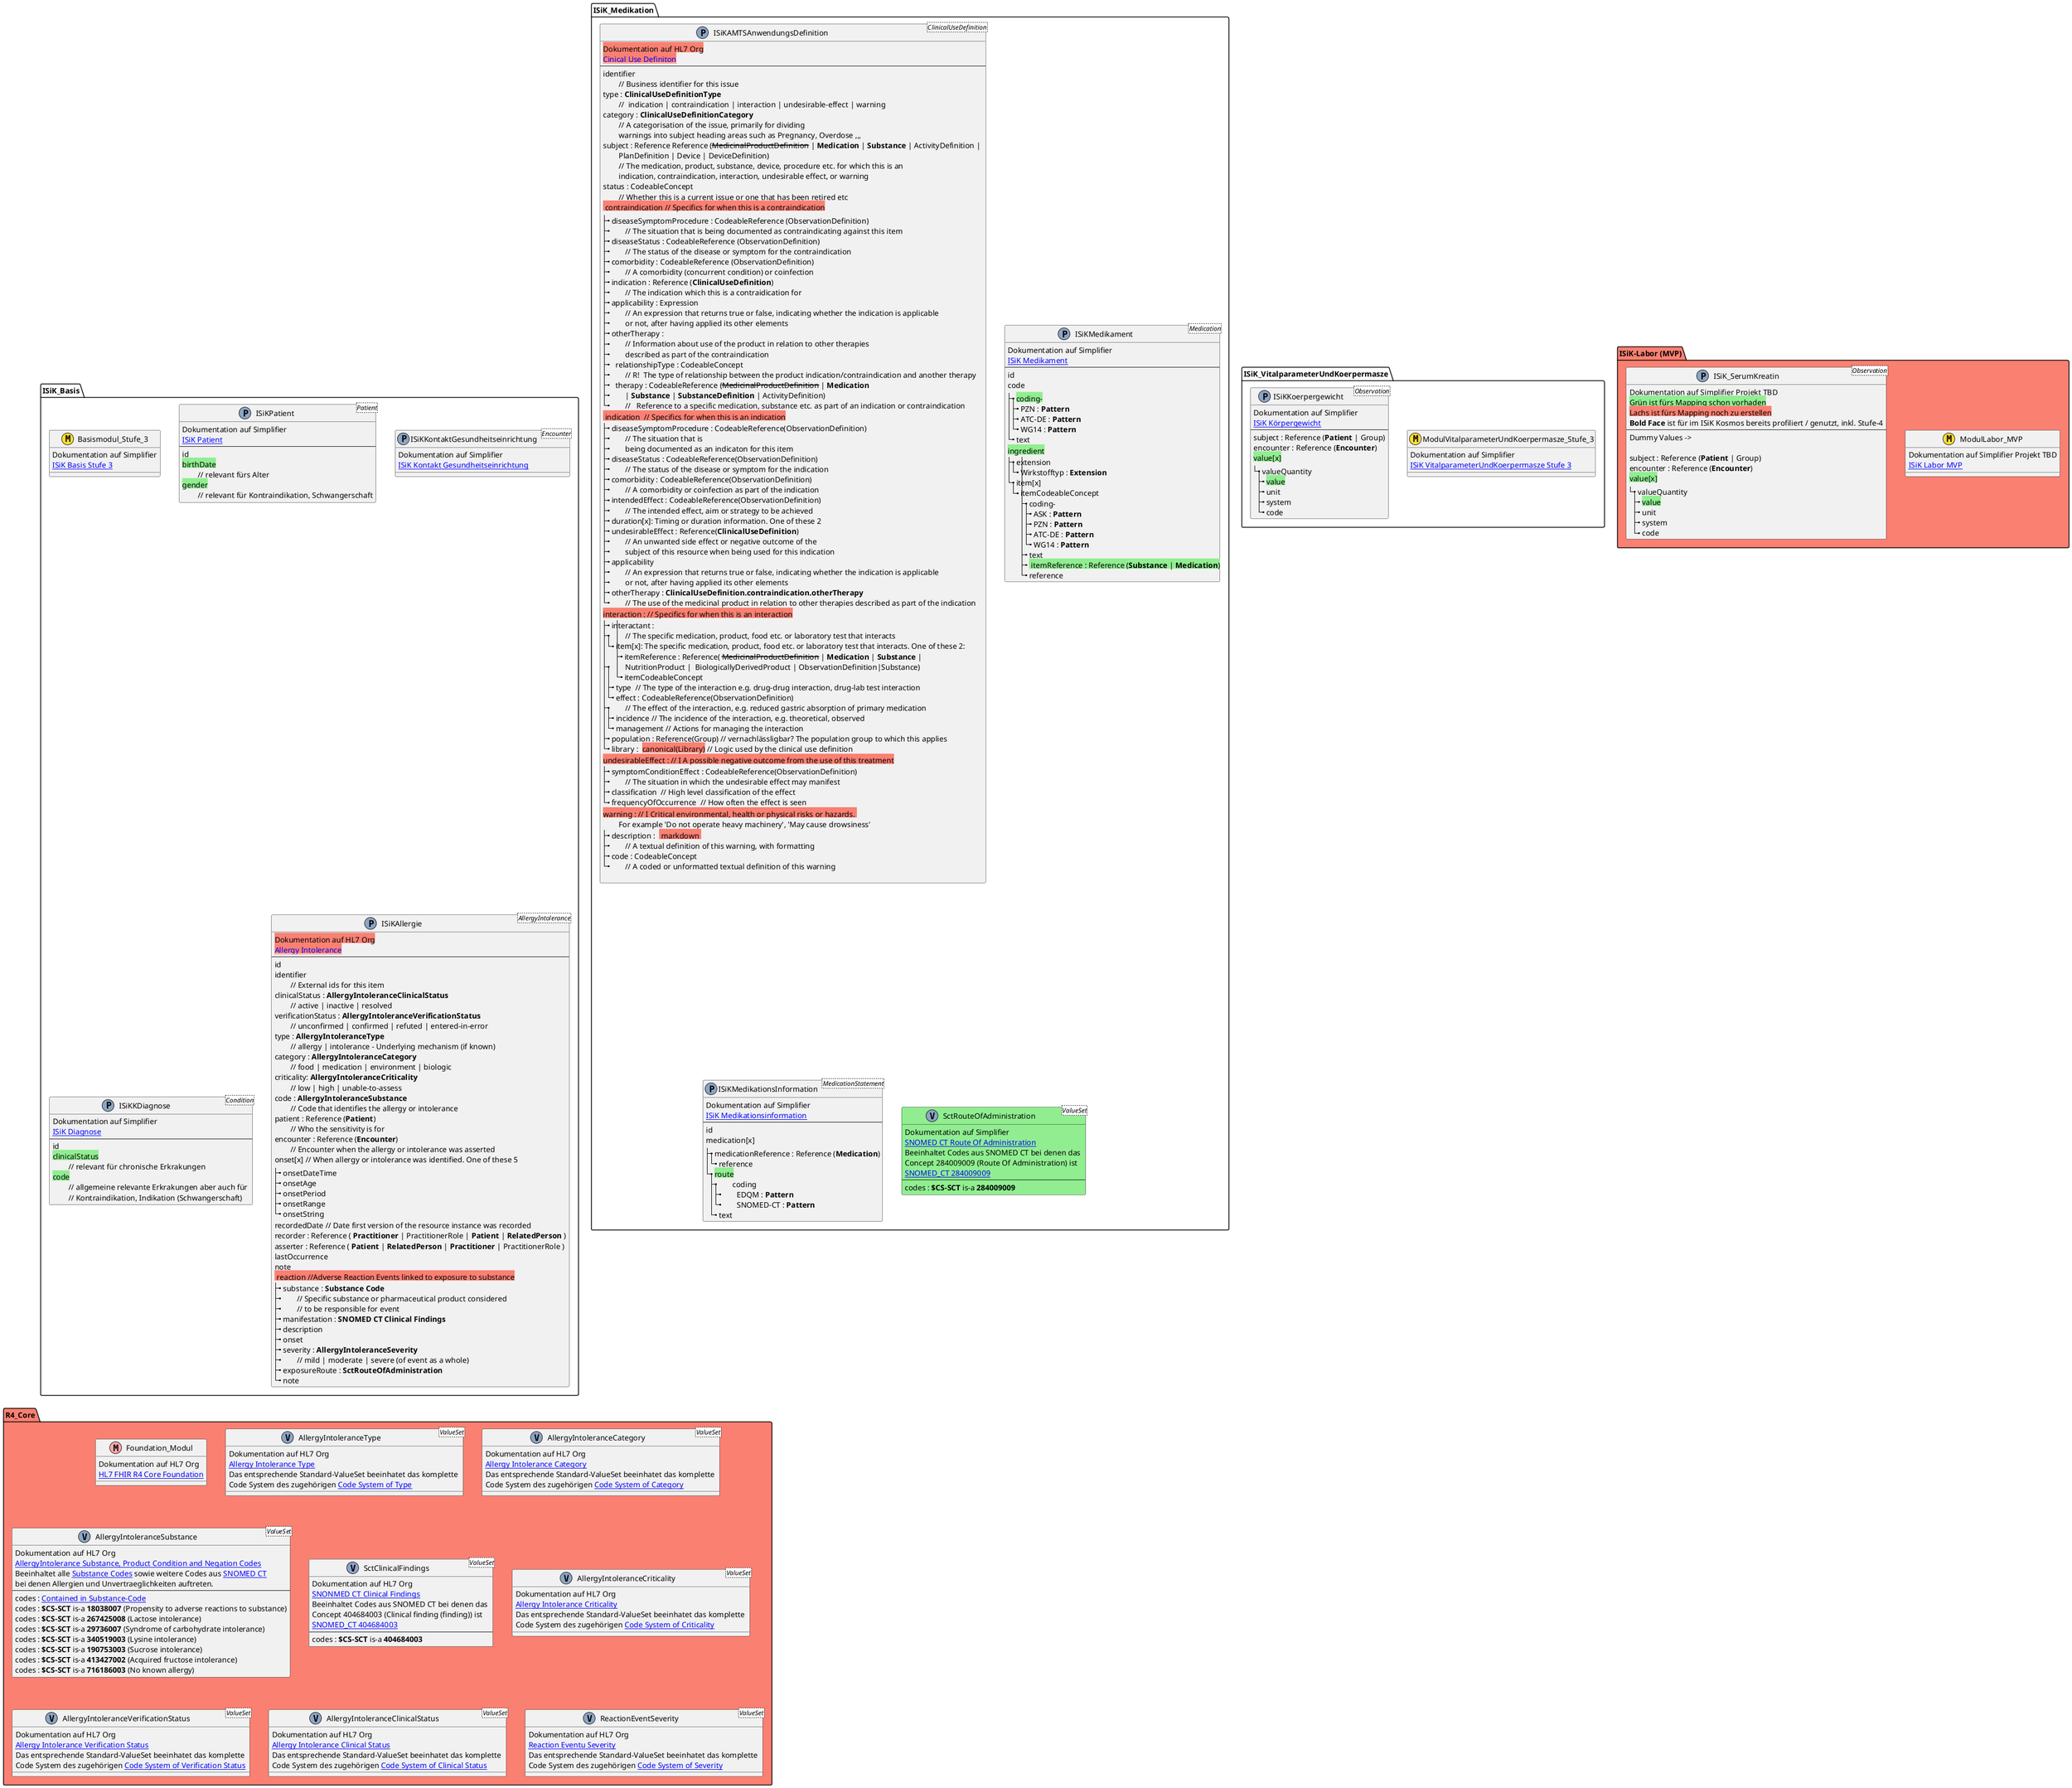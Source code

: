 @startuml amts_infomodell

' verhindere Probleme mit gewinkelten Krähenfüßen
'skinparam linetype ortho
 
' package Dummy{
' Entität01 }|..|| Entität02
' Entität03 }o..o| Entität04
' Entität05 ||--o{ Entität06
' Entität07 |o--|| Entität08
' }
 
 ' TODO:
 ' Vervollständigen im Sinne von: https://github.com/gematik/spec-ISiK-Medikation/blob/rc/main-stufe-4/Material/docs/Medikation%20Abgleich%20bestehende%20Spezifikationen.xlsx

namespace ISiK_VitalparameterUndKoerpermasze {
   class ModulVitalparameterUndKoerpermasze_Stufe_3 <<(M,#FFDC36)>>{
      Dokumentation auf Simplifier 
      [[https://simplifier.net/isik-vitalparameter-und-koerpermasze-v3/~introduction ISiK VitalparameterUndKoerpermasze Stufe 3]]
   }
   class ISiKKoerpergewicht <Observation><<(P,#8DA5C4)>>{
      Dokumentation auf Simplifier 
      [[https://simplifier.net/isik-vitalparameter-und-koerpermasze-v3/isikkoerpergewicht ISiK Körpergewicht]]
      ---
      subject : Reference (**Patient** | Group)
      encounter : Reference (**Encounter**)
      <back:LightGreen>value[x]</back>
      |_ valueQuantity
         |_ <back:LightGreen>value</back>
         |_ unit
         |_ system
         |_ code
   }
}

namespace ISiK_Basis {
   class Basismodul_Stufe_3 <<(M,#FFDC36)>>{
      Dokumentation auf Simplifier 
      [[https://simplifier.net/isik-basis-v3/~introduction ISiK Basis Stufe 3]]
   }
   class ISiKPatient <Patient><<(P,#8DA5C4)>>{
      Dokumentation auf Simplifier 
      [[https://simplifier.net/isik-basis-v3/isikpatient ISiK Patient]]
      ---
      id
      <back:LightGreen>birthDate</back> \n\t// relevant fürs Alter
      <back:LightGreen>gender</back> \n\t// relevant für Kontraindikation, Schwangerschaft
   }
   class ISiKKontaktGesundheitseinrichtung <Encounter><<(P,#8DA5C4)>>{
      Dokumentation auf Simplifier 
      [[https://simplifier.net/isik-basis-v3/isikkontaktgesundheitseinrichtung ISiK Kontakt Gesundheitseinrichtung]]
   }
   class ISiKKDiagnose <Condition><<(P,#8DA5C4)>>{
      Dokumentation auf Simplifier 
      [[https://simplifier.net/isik-basis-v3/isikdiagnose ISiK Diagnose]]
      ---
      id
      <back:LightGreen>clinicalStatus</back> \n\t// relevant für chronische Erkrakungen
      <back:LightGreen>code</back> \n\t// allgemeine relevante Erkrakungen aber auch für \n\t// Kontraindikation, Indikation (Schwangerschaft)
   }
   
   class  ISiKAllergie <AllergyIntolerance><<(P,#8DA5C4)>>{
      <back:Salmon>Dokumentation auf HL7 Org
      <back:Salmon>[[https://www.hl7.org/fhir/R4/allergyintolerance.html Allergy Intolerance]]
      ---
      id
      identifier           \n\t// External ids for this item
      clinicalStatus : **AllergyIntoleranceClinicalStatus**       \n\t// active | inactive | resolved
      verificationStatus : **AllergyIntoleranceVerificationStatus**  \n\t// unconfirmed | confirmed | refuted | entered-in-error
      type : **AllergyIntoleranceType** \n\t// allergy | intolerance - Underlying mechanism (if known)
      category : **AllergyIntoleranceCategory** \n\t// food | medication | environment | biologic
      criticality: **AllergyIntoleranceCriticality** \n\t// low | high | unable-to-assess
      code : **AllergyIntoleranceSubstance** \n\t// Code that identifies the allergy or intolerance
      patient : Reference (**Patient**) \n\t// Who the sensitivity is for
      encounter : Reference (**Encounter**) \n\t// Encounter when the allergy or intolerance was asserted
      onset[x] // When allergy or intolerance was identified. One of these 5
      |_ onsetDateTime
      |_ onsetAge
      |_ onsetPeriod
      |_ onsetRange
      |_ onsetString
      recordedDate // Date first version of the resource instance was recorded
      recorder : Reference ( **Practitioner** | PractitionerRole | **Patient** | **RelatedPerson** )	
      asserter : Reference ( **Patient** | **RelatedPerson** | **Practitioner** | PractitionerRole )
      lastOccurrence
      note 
      <back:Salmon> reaction //Adverse Reaction Events linked to exposure to substance
      |_ substance : **Substance Code** \n\t// Specific substance or pharmaceutical product considered \n\t// to be responsible for event
      |_ manifestation : **SNOMED CT Clinical Findings**
      |_ description
      |_ onset
      |_ severity : **AllergyIntoleranceSeverity**	\n\t// mild | moderate | severe (of event as a whole)
      |_ exposureRoute : **SctRouteOfAdministration**
      |_ note
   }

   'class  ISiKChronischeNierenerkrankung <Condotion><<(P,#8DA5C4)>>{
   '   Beispielhafte Profilierung der US-Core Condition im Rahmen der \n Multiple Chronic Conditions (MCC) eCare Plan, veröffentlicht mit HL7 
   '   [[https://trifolia-fhir.lantanagroup.com/igs/lantana_hapi_r4/MCC-IG/StructureDefinition-ChronicKidneyDisease.html Chronic Kidney Disease Condition]]
   '   [[https://trifolia-fhir.lantanagroup.com/igs/lantana_hapi_r4/MCC-IG/Condition-f202.html Chronic Kidney Disease Beispiel]]
   '   ---
   '}

}

namespace ISiK_Medikation {

   class  ISiKAMTSAnwendungsDefinition <ClinicalUseDefinition><<(P,#8DA5C4)>>{
      <back:Salmon>Dokumentation auf HL7 Org
      <back:Salmon>[[https://hl7.org/fhir/R4B/clinicalusedefinition.html Cinical Use Definiton]]
      ---
      identifier  \n\t// Business identifier for this issue
      type : **ClinicalUseDefinitionType** \n\t//  indication | contraindication | interaction | undesirable-effect | warning
      category : **ClinicalUseDefinitionCategory** \n\t// A categorisation of the issue, primarily for dividing \n\twarnings into subject heading areas such as Pregnancy, Overdose ,,,
      subject : Reference Reference (<s>MedicinalProductDefinition</s> | **Medication** | **Substance** | ActivityDefinition | \n\tPlanDefinition | Device | DeviceDefinition) \n\t// The medication, product, substance, device, procedure etc. for which this is an \n\tindication, contraindication, interaction, undesirable effect, or warning
      status : CodeableConcept \n\t// Whether this is a current issue or one that has been retired etc
      <back:Salmon> contraindication // Specifics for when this is a contraindication
      |_ diseaseSymptomProcedure : CodeableReference (ObservationDefinition) \n\t// The situation that is being documented as contraindicating against this item
      |_ diseaseStatus : CodeableReference (ObservationDefinition) \n\t// The status of the disease or symptom for the contraindication
      |_ comorbidity : CodeableReference (ObservationDefinition) \n\t// A comorbidity (concurrent condition) or coinfection
      |_ indication : Reference (**ClinicalUseDefinition**) \n\t// The indication which this is a contraidication for
      |_ applicability : Expression \n\t// An expression that returns true or false, indicating whether the indication is applicable \n\tor not, after having applied its other elements
      |_ otherTherapy : \n\t// Information about use of the product in relation to other therapies \n\tdescribed as part of the contraindication
      |_   relationshipType : CodeableConcept \n\t// R!  The type of relationship between the product indication/contraindication and another therapy
      |_   therapy : CodeableReference (<s>MedicinalProductDefinition</s> | **Medication** \n\t| **Substance** | **SubstanceDefinition** | ActivityDefinition) \n\t//   Reference to a specific medication, substance etc. as part of an indication or contraindication
      <back:Salmon> indication  // Specifics for when this is an indication
      |_ diseaseSymptomProcedure : CodeableReference(ObservationDefinition) \n\t// The situation that is \n\tbeing documented as an indicaton for this item
      |_ diseaseStatus : CodeableReference(ObservationDefinition) \n\t// The status of the disease or symptom for the indication
      |_ comorbidity : CodeableReference(ObservationDefinition) \n\t// A comorbidity or coinfection as part of the indication
      |_ intendedEffect : CodeableReference(ObservationDefinition) \n\t// The intended effect, aim or strategy to be achieved
      |_ duration[x]: Timing or duration information. One of these 2
      |_ undesirableEffect : Reference(**ClinicalUseDefinition**) \n\t// An unwanted side effect or negative outcome of the \n\tsubject of this resource when being used for this indication
      |_ applicability  \n\t// An expression that returns true or false, indicating whether the indication is applicable \n\tor not, after having applied its other elements
      |_ otherTherapy : **ClinicalUseDefinition.contraindication.otherTherapy**  \n\t// The use of the medicinal product in relation to other therapies described as part of the indication
      <back:Salmon>interaction : // Specifics for when this is an interaction
      |_ interactant : \n\t// The specific medication, product, food etc. or laboratory test that interacts
         |_ item[x]: The specific medication, product, food etc. or laboratory test that interacts. One of these 2:
            |_ itemReference : Reference( <s>MedicinalProductDefinition</s> | **Medication** | **Substance** | \n\tNutritionProduct |  BiologicallyDerivedProduct | ObservationDefinition|Substance)
            |_ itemCodeableConcept  
         |_ type  // The type of the interaction e.g. drug-drug interaction, drug-lab test interaction
         |_ effect : CodeableReference(ObservationDefinition) \n\t// The effect of the interaction, e.g. reduced gastric absorption of primary medication
         |_ incidence // The incidence of the interaction, e.g. theoretical, observed
         |_ management // Actions for managing the interaction
      |_ population : Reference(Group) // vernachlässligbar? The population group to which this applies
      |_ library :  <back:Salmon>canonical(Library)</back> // Logic used by the clinical use definition
      <back:Salmon>undesirableEffect : // I A possible negative outcome from the use of this treatment
      |_ symptomConditionEffect : CodeableReference(ObservationDefinition) \n\t// The situation in which the undesirable effect may manifest
      |_ classification  // High level classification of the effect
      |_ frequencyOfOccurrence  // How often the effect is seen
      <back:Salmon>warning : // I Critical environmental, health or physical risks or hazards. \n\tFor example 'Do not operate heavy machinery', 'May cause drowsiness'
      |_ description :  <back:Salmon> markdown </back> \n\t// A textual definition of this warning, with formatting
      |_ code : CodeableConcept \n\t// A coded or unformatted textual definition of this warning
   
   }
   class ISiKMedikament <Medication><<(P,#8DA5C4)>>{
      Dokumentation auf Simplifier 
      [[https://simplifier.net/isik-medikation-v3/isikmedikament ISiK Medikament]]
      --
      id
      code
      |_ <back:LightGreen>coding­</back>
         |_ PZN : **Pattern**
         |_ ATC-DE : **Pattern**
         |_ WG14 : **Pattern**
      |_ text
      <back:LightGreen>ingredient</back>
      |_ extension
         |_ Wirkstofftyp : **Extension**
      |_ item[x]
         |_ itemCodeableConcept
            |_ coding­
               |_ ASK : **Pattern**
               |_ PZN : **Pattern**
               |_ ATC-DE : **Pattern**
               |_ WG14 : **Pattern**
            |_ text
            |_ <back:LightGreen> itemReference : Reference (**Substance** | **Medication**)</back>
            |_ reference
   }
   'ISiKMedikation::itemReference --> ISiKMedikation

   class ISiKMedikationsInformation <MedicationStatement><<(P,#8DA5C4)>>{
       Dokumentation auf Simplifier 
      [[https://simplifier.net/isik-medikation-v3/isikmedikationsinformation ISiK Medikationsinformation]]
      --
      id	
      medication[x]
      |_ medicationReference : Reference (**Medication**)
         |_ reference
      |_ <back:LightGreen>route</back>
         |_	coding
            |_	EDQM : **Pattern**
            |_	SNOMED-CT : **Pattern**
         |_ text
   }
   'ISiKMedikationsInformation::medicationReference ---> ISiKMedikation
   
   class SctRouteOfAdministration <ValueSet><<(V,#8DA5C4)>> #LightGreen{
      Dokumentation auf Simplifier 
      [[https://simplifier.net/isik-medikation-v3/sctrouteofadministration SNOMED CT Route Of Administration]]
      Beeinhaltet Codes aus SNOMED CT bei denen das \nConcept 284009009 (Route Of Administration) ist
      [[https://simplifier.net/packages/hl7.fhir.r4.core/4.0.1/files/80147 SNOMED_CT 284009009]]
      --
      codes : **$CS-SCT** is-a **284009009**
   }
}

package "ISiK-Labor (MVP)" #Salmon{
    class ModulLabor_MVP <<(M,#FFDC36)>>{
      Dokumentation auf Simplifier Projekt TBD
      [[https://simplifier.net/isik-labor-v3/~introduction ISiK Labor MVP]]
   }

   class ISiK_SerumKreatin <Observation><<(P,#8DA5C4)>>{
      Dokumentation auf Simplifier Projekt TBD
      <back:LightGreen>Grün ist fürs Mapping schon vorhaden</back>
      <back:Salmon>Lachs ist fürs Mapping noch zu erstellen</back>
      **Bold Face** ist für im ISiK Kosmos bereits profiliert / genutzt, inkl. Stufe-4
      ---
      Dummy Values ->

      subject : Reference (**Patient** | Group)
      encounter : Reference (**Encounter**)
      <back:LightGreen>value[x]</back>
      |_ valueQuantity
         |_ <back:LightGreen>value</back>
         |_ unit
         |_ system
         |_ code
   }
   'class  ISiKLaborBefund <DiagnosticReport><<(P,#8DA5C4)>>{
   '   Dokumentation auf HL7 Org 
   '   [[http://hl7.org/fhir/R4/diagnosticreport.html Diagnostic Report]]
   '   --
   '   id
   '   identifier \n\t // Business identifier for report
   '   basedOn : Reference (CarePlan | ImmunizationRecommendation | **MedicationRequest** | NutritionOrder | **ServiceRequest**) \n\t // What was requested
   '   status : **DiagnosticReportStatus**   \n\t // z.B. amended | unknow | registered | final +
   '   category \n\t // vernachlässigbar 
   '   code	: **FixedValue** \n\t // SNOMED Report Name Labor Befunde
   '   |_ coding 
   '      |_ system : **$CS-SCT**
   '      |_ version 
   '      |_ code : **4241000179101**
   '      |_ display : **Laboratory report (record artifact)**
   '   subject : Reference (**Patient** | Group | Device | Location)  \n\t // The subject of the report - usually, the patient
   '   encounter : Reference (**Encounter**)  \n\t // Health care event when test ordered
   '   effective[x] \n\t // Clinically relevant time/time-period for report
   '   |_ effectiveDateTime
   '   |_ effectivePeriod
   '   issued : \n\t // vernachlässigbar
   '   performer : Reference (**Practitioner** | PractitionerRole | Organization | CareTeam)  \n\t // Responsible Diagnostic Service
   '   resultsInterpreter : Reference (**Practitioner** | PractitionerRole | Organization | CareTeam)  \n\t // vernachlässigbar
   '   specimen : Reference (Specimen)  \n\t // vernachlässigbar
   '   <back:Salmon>result : Reference (Observation) </back> \n\t // Observations
   '   <s>imagingStudy :	Reference (ImagingStudy)</s>  \n\t // vernachlässigbar
   '   <s> media : BackboneElement</s>  \n\t // vernachlässigbar
   '   conclusion \n\t // Clinical conclusion (interpretation) of test results
   '   conclusionCode	: **SNOMED CT Clinical Findings**  \n\t // Codes for the clinical conclusion of test results z.B. **AllergyIntolerance.reaction.manifestation**
   '   presentedForm : **Attachment**  \n\t // Entire report as issued (PDF)
   '}
}

namespace R4_Core #Salmon {
   class Foundation_Modul <<(M,#FFAAAA)>>{
      Dokumentation auf HL7 Org
      [[https://hl7.org/fhir/R4/ HL7 FHIR R4 Core Foundation]]
   }

   class AllergyIntoleranceType <ValueSet><<(V,#8DA5C4)>>{
      Dokumentation auf HL7 Org 
      [[https://hl7.org/fhir/R4/valueset-allergy-intolerance-type.html Allergy Intolerance Type]]
      Das entsprechende Standard-ValueSet beeinhatet das komplette \nCode System des zugehörigen [[https://hl7.org/fhir/R4/codesystem-allergy-intolerance-type.html Code System of Type]]
   }

   class AllergyIntoleranceCategory <ValueSet><<(V,#8DA5C4)>>{
      Dokumentation auf HL7 Org 
      [[https://hl7.org/fhir/R4/valueset-allergy-intolerance-category.html Allergy Intolerance Category]]
      Das entsprechende Standard-ValueSet beeinhatet das komplette \nCode System des zugehörigen [[https://hl7.org/fhir/R4/codesystem-allergy-intolerance-category.html Code System of Category]]
   }

   class AllergyIntoleranceSubstance <ValueSet><<(V,#8DA5C4)>>{
      Dokumentation auf HL7 Org 
      [[https://www.hl7.org/fhir/R4/valueset-allergyintolerance-code.html AllergyIntolerance Substance, Product Condition and Negation Codes]]
      Beeinhaltet alle [[https://www.hl7.org/fhir/R4/valueset-substance-code.html Substance Codes]] sowie weitere Codes aus [[http://www.snomed.org/ SNOMED CT]] \nbei denen Allergien und Unvertraeglichkeiten auftreten. 
      --
      codes : [[http://hl7.org/fhir/ValueSet/substance-code Contained in Substance-Code]]
      codes : **$CS-SCT** is-a **18038007** (Propensity to adverse reactions to substance)
      codes : **$CS-SCT** is-a **267425008** (Lactose intolerance)
      codes : **$CS-SCT** is-a **29736007** (Syndrome of carbohydrate intolerance)
      codes : **$CS-SCT** is-a **340519003** (Lysine intolerance)
      codes : **$CS-SCT** is-a **190753003** (Sucrose intolerance)
      codes : **$CS-SCT** is-a **413427002** (Acquired fructose intolerance)
      codes : **$CS-SCT** is-a **716186003** (No known allergy) 
   }
   class SctClinicalFindings <ValueSet><<(V,#8DA5C4)>>{
      Dokumentation auf HL7 Org 
      [[https://hl7.org/fhir/R4/valueset-clinical-findings.html SNONMED CT Clinical Findings]]
       Beeinhaltet Codes aus SNOMED CT bei denen das \nConcept 404684003 (Clinical finding (finding)) ist
      [[http://snomed.info/id/404684003 SNOMED_CT 404684003]]
      --
      codes : **$CS-SCT** is-a **404684003**
   }
   class AllergyIntoleranceCriticality <ValueSet><<(V,#8DA5C4)>>{
      Dokumentation auf HL7 Org 
      [[https://hl7.org/fhir/R4/valueset-allergy-intolerance-criticality.html Allergy Intolerance Criticality]]
      Das entsprechende Standard-ValueSet beeinhatet das komplette \nCode System des zugehörigen [[https://hl7.org/fhir/R4/codesystem-allergy-intolerance-criticality.html Code System of Criticality]]
   }
   class AllergyIntoleranceVerificationStatus <ValueSet><<(V,#8DA5C4)>>{
      Dokumentation auf HL7 Org 
      [[https://www.hl7.org/fhir/R4/valueset-allergyintolerance-verification.html Allergy Intolerance Verification Status]]
      Das entsprechende Standard-ValueSet beeinhatet das komplette \nCode System des zugehörigen [[https://www.hl7.org/fhir/R4/codesystem-allergyintolerance-verification.html Code System of Verification Status]]
   }
   class AllergyIntoleranceClinicalStatus <ValueSet><<(V,#8DA5C4)>>{
      Dokumentation auf HL7 Org 
      [[https://www.hl7.org/fhir/R4/valueset-allergyintolerance-clinical.html Allergy Intolerance Clinical Status]]
      Das entsprechende Standard-ValueSet beeinhatet das komplette \nCode System des zugehörigen [[https://www.hl7.org/fhir/R4/codesystem-allergyintolerance-clinical.html Code System of Clinical Status]]
   }
   class ReactionEventSeverity <ValueSet><<(V,#8DA5C4)>> {
      Dokumentation auf HL7 Org 
      [[https://hl7.org/fhir/R4/valueset-reaction-event-severity.html Reaction Eventu Severity]]
      Das entsprechende Standard-ValueSet beeinhatet das komplette \nCode System des zugehörigen [[https://hl7.org/fhir/R4/codesystem-reaction-event-severity.html Code System of Severity]]
   }
}

@enduml